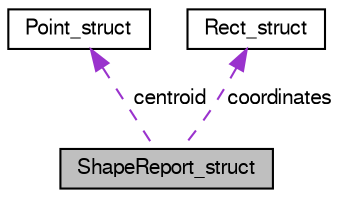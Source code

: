 digraph "ShapeReport_struct"
{
  bgcolor="transparent";
  edge [fontname="FreeSans",fontsize="10",labelfontname="FreeSans",labelfontsize="10"];
  node [fontname="FreeSans",fontsize="10",shape=record];
  Node1 [label="ShapeReport_struct",height=0.2,width=0.4,color="black", fillcolor="grey75", style="filled" fontcolor="black"];
  Node2 -> Node1 [dir="back",color="darkorchid3",fontsize="10",style="dashed",label=" centroid" ,fontname="FreeSans"];
  Node2 [label="Point_struct",height=0.2,width=0.4,color="black",URL="$struct_point__struct.html"];
  Node3 -> Node1 [dir="back",color="darkorchid3",fontsize="10",style="dashed",label=" coordinates" ,fontname="FreeSans"];
  Node3 [label="Rect_struct",height=0.2,width=0.4,color="black",URL="$struct_rect__struct.html"];
}
